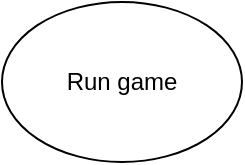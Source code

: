 <mxfile version="24.5.5" type="github">
  <diagram name="Halaman-1" id="uwc64HAlouAahDs7Hg8z">
    <mxGraphModel dx="1050" dy="557" grid="1" gridSize="10" guides="1" tooltips="1" connect="1" arrows="1" fold="1" page="1" pageScale="1" pageWidth="827" pageHeight="1169" math="0" shadow="0">
      <root>
        <mxCell id="0" />
        <mxCell id="1" parent="0" />
        <mxCell id="zHXke5Glu4cgQhZaGSYB-1" value="&lt;font style=&quot;vertical-align: inherit;&quot;&gt;&lt;font style=&quot;vertical-align: inherit;&quot;&gt;Run game&lt;/font&gt;&lt;/font&gt;" style="ellipse;whiteSpace=wrap;html=1;" vertex="1" parent="1">
          <mxGeometry x="350" y="250" width="120" height="80" as="geometry" />
        </mxCell>
      </root>
    </mxGraphModel>
  </diagram>
</mxfile>
